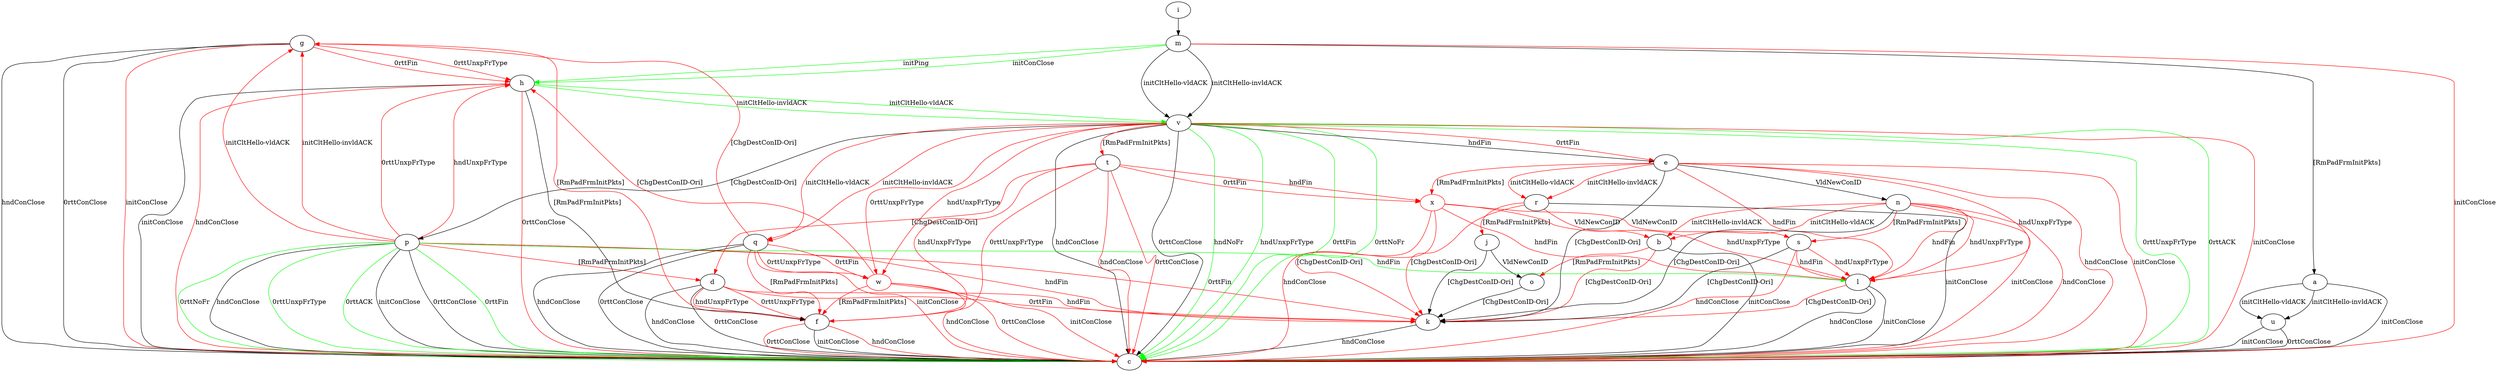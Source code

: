 digraph "" {
	a -> c	[key=0,
		label="initConClose "];
	a -> u	[key=0,
		label="initCltHello-vldACK "];
	a -> u	[key=1,
		label="initCltHello-invldACK "];
	b -> c	[key=0,
		label="initConClose "];
	b -> k	[key=0,
		color=red,
		label="[ChgDestConID-Ori] "];
	b -> o	[key=0,
		color=red,
		label="[RmPadFrmInitPkts] "];
	d -> c	[key=0,
		label="hndConClose "];
	d -> c	[key=1,
		label="0rttConClose "];
	d -> f	[key=0,
		color=red,
		label="hndUnxpFrType "];
	d -> f	[key=1,
		color=red,
		label="0rttUnxpFrType "];
	d -> k	[key=0,
		color=red,
		label="hndFin "];
	d -> k	[key=1,
		color=red,
		label="0rttFin "];
	e -> c	[key=0,
		color=red,
		label="initConClose "];
	e -> c	[key=1,
		color=red,
		label="hndConClose "];
	e -> k	[key=0,
		label="[ChgDestConID-Ori] "];
	e -> l	[key=0,
		color=red,
		label="hndFin "];
	e -> l	[key=1,
		color=red,
		label="hndUnxpFrType "];
	e -> n	[key=0,
		label="VldNewConID "];
	e -> r	[key=0,
		color=red,
		label="initCltHello-vldACK "];
	e -> r	[key=1,
		color=red,
		label="initCltHello-invldACK "];
	x	[color=red];
	e -> x	[key=0,
		color=red,
		label="[RmPadFrmInitPkts] "];
	f -> c	[key=0,
		label="initConClose "];
	f -> c	[key=1,
		color=red,
		label="hndConClose "];
	f -> c	[key=2,
		color=red,
		label="0rttConClose "];
	g -> c	[key=0,
		label="hndConClose "];
	g -> c	[key=1,
		label="0rttConClose "];
	g -> c	[key=2,
		color=red,
		label="initConClose "];
	g -> f	[key=0,
		color=red,
		label="[RmPadFrmInitPkts] "];
	g -> h	[key=0,
		color=red,
		label="0rttFin "];
	g -> h	[key=1,
		color=red,
		label="0rttUnxpFrType "];
	h -> c	[key=0,
		label="initConClose "];
	h -> c	[key=1,
		color=red,
		label="hndConClose "];
	h -> c	[key=2,
		color=red,
		label="0rttConClose "];
	h -> f	[key=0,
		label="[RmPadFrmInitPkts] "];
	h -> v	[key=0,
		color=green,
		label="initCltHello-vldACK "];
	h -> v	[key=1,
		color=green,
		label="initCltHello-invldACK "];
	i -> m	[key=0];
	j -> k	[key=0,
		label="[ChgDestConID-Ori] "];
	j -> o	[key=0,
		label="VldNewConID "];
	k -> c	[key=0,
		label="hndConClose "];
	l -> c	[key=0,
		label="initConClose "];
	l -> c	[key=1,
		label="hndConClose "];
	l -> k	[key=0,
		color=red,
		label="[ChgDestConID-Ori] "];
	m -> a	[key=0,
		label="[RmPadFrmInitPkts] "];
	m -> c	[key=0,
		color=red,
		label="initConClose "];
	m -> h	[key=0,
		color=green,
		label="initPing "];
	m -> h	[key=1,
		color=green,
		label="initConClose "];
	m -> v	[key=0,
		label="initCltHello-vldACK "];
	m -> v	[key=1,
		label="initCltHello-invldACK "];
	n -> b	[key=0,
		color=red,
		label="initCltHello-vldACK "];
	n -> b	[key=1,
		color=red,
		label="initCltHello-invldACK "];
	n -> c	[key=0,
		color=red,
		label="initConClose "];
	n -> c	[key=1,
		color=red,
		label="hndConClose "];
	n -> k	[key=0,
		label="[ChgDestConID-Ori] "];
	n -> l	[key=0,
		color=red,
		label="hndFin "];
	n -> l	[key=1,
		color=red,
		label="hndUnxpFrType "];
	n -> s	[key=0,
		color=red,
		label="[RmPadFrmInitPkts] "];
	o -> k	[key=0,
		label="[ChgDestConID-Ori] "];
	p -> c	[key=0,
		label="initConClose "];
	p -> c	[key=1,
		label="hndConClose "];
	p -> c	[key=2,
		label="0rttConClose "];
	p -> c	[key=3,
		color=green,
		label="0rttFin "];
	p -> c	[key=4,
		color=green,
		label="0rttNoFr "];
	p -> c	[key=5,
		color=green,
		label="0rttUnxpFrType "];
	p -> c	[key=6,
		color=green,
		label="0rttACK "];
	p -> d	[key=0,
		color=red,
		label="[RmPadFrmInitPkts] "];
	p -> g	[key=0,
		color=red,
		label="initCltHello-vldACK "];
	p -> g	[key=1,
		color=red,
		label="initCltHello-invldACK "];
	p -> h	[key=0,
		color=red,
		label="hndUnxpFrType "];
	p -> h	[key=1,
		color=red,
		label="0rttUnxpFrType "];
	p -> k	[key=0,
		color=red,
		label="hndFin "];
	p -> k	[key=1,
		color=red,
		label="0rttFin "];
	p -> l	[key=0,
		color=green,
		label="hndFin "];
	q -> c	[key=0,
		label="hndConClose "];
	q -> c	[key=1,
		label="0rttConClose "];
	q -> c	[key=2,
		color=red,
		label="initConClose "];
	q -> f	[key=0,
		color=red,
		label="[RmPadFrmInitPkts] "];
	q -> g	[key=0,
		color=red,
		label="[ChgDestConID-Ori] "];
	w	[color=red];
	q -> w	[key=0,
		color=red,
		label="0rttFin "];
	q -> w	[key=1,
		color=red,
		label="0rttUnxpFrType "];
	r -> b	[key=0,
		color=red,
		label="VldNewConID "];
	r -> c	[key=0,
		label="initConClose "];
	r -> j	[key=0,
		color=red,
		label="[RmPadFrmInitPkts] "];
	r -> k	[key=0,
		color=red,
		label="[ChgDestConID-Ori] "];
	s -> c	[key=0,
		color=red,
		label="hndConClose "];
	s -> k	[key=0,
		label="[ChgDestConID-Ori] "];
	s -> l	[key=0,
		color=red,
		label="hndFin "];
	s -> l	[key=1,
		color=red,
		label="hndUnxpFrType "];
	t -> c	[key=0,
		color=red,
		label="hndConClose "];
	t -> c	[key=1,
		color=red,
		label="0rttConClose "];
	t -> d	[key=0,
		color=red,
		label="[ChgDestConID-Ori] "];
	t -> f	[key=0,
		color=red,
		label="hndUnxpFrType "];
	t -> f	[key=1,
		color=red,
		label="0rttUnxpFrType "];
	t -> x	[key=0,
		color=red,
		label="hndFin "];
	t -> x	[key=1,
		color=red,
		label="0rttFin "];
	u -> c	[key=0,
		label="initConClose "];
	u -> c	[key=1,
		label="0rttConClose "];
	v -> c	[key=0,
		label="hndConClose "];
	v -> c	[key=1,
		label="0rttConClose "];
	v -> c	[key=2,
		color=green,
		label="hndNoFr "];
	v -> c	[key=3,
		color=green,
		label="hndUnxpFrType "];
	v -> c	[key=4,
		color=green,
		label="0rttFin "];
	v -> c	[key=5,
		color=green,
		label="0rttNoFr "];
	v -> c	[key=6,
		color=green,
		label="0rttUnxpFrType "];
	v -> c	[key=7,
		color=green,
		label="0rttACK "];
	v -> c	[key=8,
		color=red,
		label="initConClose "];
	v -> e	[key=0,
		label="hndFin "];
	v -> e	[key=1,
		color=red,
		label="0rttFin "];
	v -> p	[key=0,
		label="[ChgDestConID-Ori] "];
	v -> q	[key=0,
		color=red,
		label="initCltHello-vldACK "];
	v -> q	[key=1,
		color=red,
		label="initCltHello-invldACK "];
	v -> t	[key=0,
		color=red,
		label="[RmPadFrmInitPkts] "];
	v -> w	[key=0,
		color=red,
		label="hndUnxpFrType "];
	v -> w	[key=1,
		color=red,
		label="0rttUnxpFrType "];
	w -> c	[key=0,
		color=red,
		label="initConClose "];
	w -> c	[key=1,
		color=red,
		label="hndConClose "];
	w -> c	[key=2,
		color=red,
		label="0rttConClose "];
	w -> f	[key=0,
		color=red,
		label="[RmPadFrmInitPkts] "];
	w -> h	[key=0,
		color=red,
		label="[ChgDestConID-Ori] "];
	x -> c	[key=0,
		color=red,
		label="hndConClose "];
	x -> k	[key=0,
		color=red,
		label="[ChgDestConID-Ori] "];
	x -> l	[key=0,
		color=red,
		label="hndFin "];
	x -> l	[key=1,
		color=red,
		label="hndUnxpFrType "];
	x -> s	[key=0,
		color=red,
		label="VldNewConID "];
}
